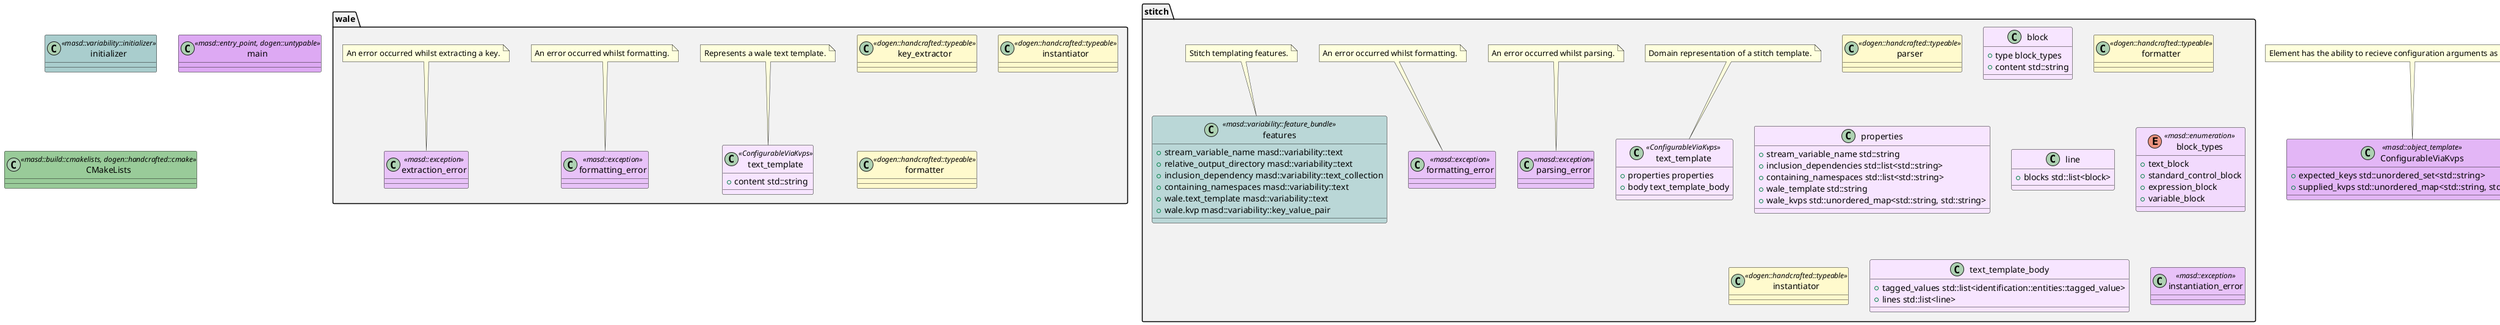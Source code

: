 @startuml
set namespaceSeparator ::
namespace wale #F2F2F2 {
        class text_template <<ConfigurableViaKvps>> #F7E5FF {
                +{field} content std::string
        }

note top of  text_template
Represents a wale text template.
end note

        class key_extractor <<dogen::handcrafted::typeable>> #FFFACD {
        }

        class instantiator <<dogen::handcrafted::typeable>> #FFFACD {
        }

        class formatter <<dogen::handcrafted::typeable>> #FFFACD {
        }

        class formatting_error <<masd::exception>> #E8C2F8 {
        }

note top of  formatting_error
An error occurred whilst formatting.
end note

        class extraction_error <<masd::exception>> #E8C2F8 {
        }

note top of  extraction_error
An error occurred whilst extracting a key.
end note

}

namespace stitch #F2F2F2 {
        class parser <<dogen::handcrafted::typeable>> #FFFACD {
        }

        class block #F7E5FF {
                +{field} type block_types
                +{field} content std::string
        }

        class text_template <<ConfigurableViaKvps>> #F7E5FF {
                +{field} properties properties
                +{field} body text_template_body
        }

note top of  text_template
Domain representation of a stitch template.
end note

        class formatter <<dogen::handcrafted::typeable>> #FFFACD {
        }

        class parsing_error <<masd::exception>> #E8C2F8 {
        }

note top of  parsing_error
An error occurred whilst parsing.
end note

        class formatting_error <<masd::exception>> #E8C2F8 {
        }

note top of  formatting_error
An error occurred whilst formatting.
end note

        class properties #F7E5FF {
                +{field} stream_variable_name std::string
                +{field} inclusion_dependencies std::list<std::string>
                +{field} containing_namespaces std::list<std::string>
                +{field} wale_template std::string
                +{field} wale_kvps std::unordered_map<std::string, std::string>
        }

        class line #F7E5FF {
                +{field} blocks std::list<block>
        }

        enum block_types <<masd::enumeration>> #F2DAFD {
                +{field} text_block
                +{field} standard_control_block
                +{field} expression_block
                +{field} variable_block
        }

        class instantiator <<dogen::handcrafted::typeable>> #FFFACD {
        }

        class text_template_body #F7E5FF {
                +{field} tagged_values std::list<identification::entities::tagged_value>
                +{field} lines std::list<line>
        }

        class instantiation_error <<masd::exception>> #E8C2F8 {
        }

        class features <<masd::variability::feature_bundle>> #BAD7D7 {
                +{field} stream_variable_name masd::variability::text
                +{field} relative_output_directory masd::variability::text
                +{field} inclusion_dependency masd::variability::text_collection
                +{field} containing_namespaces masd::variability::text
                +{field} wale.text_template masd::variability::text
                +{field} wale.kvp masd::variability::key_value_pair
        }

note top of  features
Stitch templating features.
end note

}

class ConfigurableViaKvps <<masd::object_template>> #E3B6F6 {
        +{field} expected_keys std::unordered_set<std::string>
        +{field} supplied_kvps std::unordered_map<std::string, std::string>
}

note top of  ConfigurableViaKvps
Element has the ability to recieve configuration arguments as a set of KVPs.
end note

namespace helpers #F2F2F2 {
        class kvp_validator <<dogen::handcrafted::typeable>> #FFFACD {
        }

        class validation_error <<masd::exception>> #E8C2F8 {
        }

note top of  validation_error
An error occurred with the supplied KVPs.
end note

        class kvp_resolver <<dogen::handcrafted::typeable>> #FFFACD {
        }

        class resolution_error <<masd::exception>> #E8C2F8 {
        }

note top of  resolution_error
An error occurred when trying to resolve a key.
end note

}

class initializer <<masd::variability::initializer>> #A9CDCD {
}

class main <<masd::entry_point, dogen::untypable>> #DDA9F3 {
}

class CMakeLists <<masd::build::cmakelists, dogen::handcrafted::cmake>> #99CB99 {
}

@enduml
